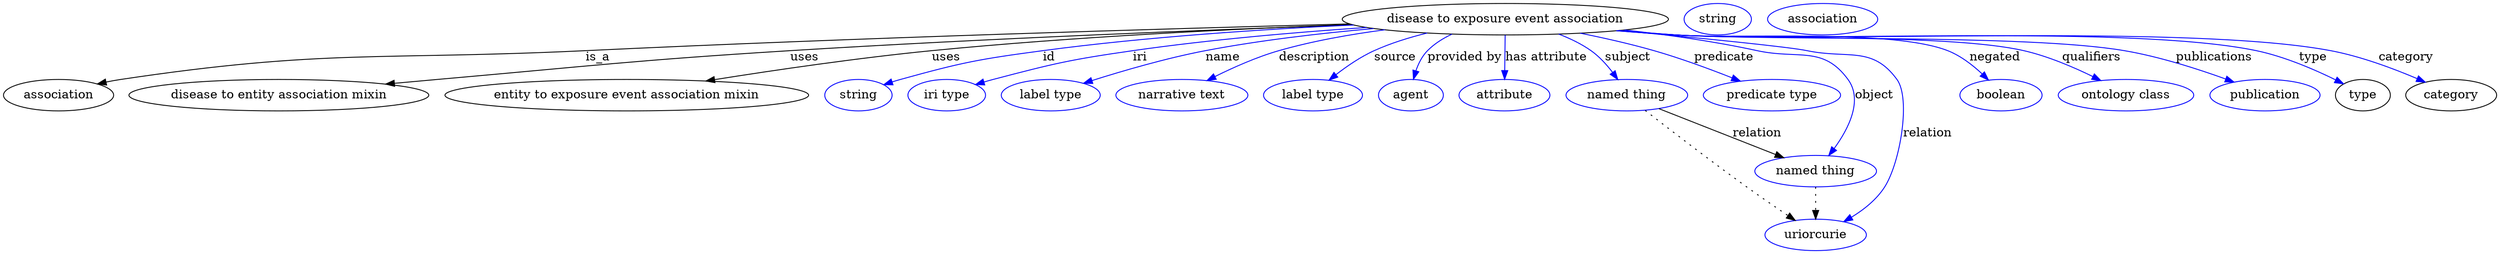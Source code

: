 digraph {
	graph [bb="0,0,2851,283"];
	node [label="\N"];
	"disease to exposure event association"	 [height=0.5,
		label="disease to exposure event association",
		pos="1718,265",
		width=5.1815];
	association	 [height=0.5,
		pos="63.044,178",
		width=1.7512];
	"disease to exposure event association" -> association	 [label=is_a,
		lp="685.04,221.5",
		pos="e,108.11,190.61 1537.8,260.29 1329.1,254.49 975.11,243.59 671.04,229 432.65,217.56 370.92,232.43 135.04,196 129.55,195.15 123.87,\
194.08 118.21,192.88"];
	"disease to entity association mixin"	 [height=0.5,
		pos="316.04,178",
		width=4.7662];
	"disease to exposure event association" -> "disease to entity association mixin"	 [label=uses,
		lp="924.54,221.5",
		pos="e,439.18,190.56 1542.2,258.99 1378,252.96 1126.3,242.61 908.04,229 725.15,217.6 679.56,212.4 497.04,196 481.55,194.61 465.31,193.08 \
449.19,191.53"];
	"entity to exposure event association mixin"	 [height=0.5,
		pos="714.04,178",
		width=5.7773];
	"disease to exposure event association" -> "entity to exposure event association mixin"	 [label=uses,
		lp="1075.5,221.5",
		pos="e,807.1,194.13 1539.7,259.71 1407,254.69 1221.4,245.39 1059,229 977.37,220.75 885.44,206.93 817.02,195.76"];
	id	 [color=blue,
		height=0.5,
		label=string,
		pos="978.04,178",
		width=1.0652];
	"disease to exposure event association" -> id	 [color=blue,
		label=id,
		lp="1195,221.5",
		pos="e,1007.2,189.79 1542.3,258.94 1438.8,253.9 1305.6,244.89 1188,229 1115.2,219.16 1096.7,216.3 1026,196 1023.1,195.14 1020,194.18 \
1016.9,193.17",
		style=solid];
	iri	 [color=blue,
		height=0.5,
		label="iri type",
		pos="1079,178",
		width=1.2277];
	"disease to exposure event association" -> iri	 [color=blue,
		label=iri,
		lp="1305,221.5",
		pos="e,1112.2,190 1558.6,255.6 1479.7,249.87 1383.1,241.25 1297,229 1223,218.46 1204.3,215.4 1132,196 1128.7,195.1 1125.3,194.11 1121.8,\
193.06",
		style=solid];
	name	 [color=blue,
		height=0.5,
		label="label type",
		pos="1198,178",
		width=1.5707];
	"disease to exposure event association" -> name	 [color=blue,
		label=name,
		lp="1396,221.5",
		pos="e,1236.8,191.23 1565.3,254.64 1505.8,249.13 1437.4,240.93 1376,229 1331.5,220.34 1281.9,205.71 1246.4,194.34",
		style=solid];
	description	 [color=blue,
		height=0.5,
		label="narrative text",
		pos="1348,178",
		width=2.0943];
	"disease to exposure event association" -> description	 [color=blue,
		label=description,
		lp="1498,221.5",
		pos="e,1377.6,194.82 1576.2,253.3 1537.1,247.96 1495,240.21 1457,229 1432.7,221.81 1407,209.97 1386.6,199.51",
		style=solid];
	source	 [color=blue,
		height=0.5,
		label="label type",
		pos="1498,178",
		width=1.5707];
	"disease to exposure event association" -> source	 [color=blue,
		label=source,
		lp="1591.5,221.5",
		pos="e,1516.9,195.24 1625.8,249.24 1605.9,244.14 1585.4,237.52 1567,229 1552,222.01 1537,211.45 1524.8,201.76",
		style=solid];
	"provided by"	 [color=blue,
		height=0.5,
		label=agent,
		pos="1610,178",
		width=1.0291];
	"disease to exposure event association" -> "provided by"	 [color=blue,
		label="provided by",
		lp="1671.5,221.5",
		pos="e,1613,196.01 1656.4,247.98 1646.3,243.1 1636.7,236.89 1629,229 1622.9,222.64 1618.7,214.09 1615.8,205.81",
		style=solid];
	"has attribute"	 [color=blue,
		height=0.5,
		label=attribute,
		pos="1717,178",
		width=1.4443];
	"disease to exposure event association" -> "has attribute"	 [color=blue,
		label="has attribute",
		lp="1765,221.5",
		pos="e,1717.3,196 1717.8,246.97 1717.7,235.19 1717.5,219.56 1717.4,206.16",
		style=solid];
	subject	 [color=blue,
		height=0.5,
		label="named thing",
		pos="1857,178",
		width=1.9318];
	"disease to exposure event association" -> subject	 [color=blue,
		label=subject,
		lp="1858.5,221.5",
		pos="e,1846.1,196.15 1780.2,247.95 1792.7,242.96 1805.3,236.72 1816,229 1825.3,222.37 1833.6,213.14 1840.2,204.34",
		style=solid];
	predicate	 [color=blue,
		height=0.5,
		label="predicate type",
		pos="2023,178",
		width=2.1845];
	"disease to exposure event association" -> predicate	 [color=blue,
		label=predicate,
		lp="1968.5,221.5",
		pos="e,1985.7,194 1806.6,249.11 1833.3,243.57 1862.6,236.78 1889,229 1918.6,220.33 1950.9,208.13 1976.3,197.83",
		style=solid];
	object	 [color=blue,
		height=0.5,
		label="named thing",
		pos="2074,91",
		width=1.9318];
	"disease to exposure event association" -> object	 [color=blue,
		label=object,
		lp="2141.5,178",
		pos="e,2089.7,108.83 1856.7,252.94 1904.7,247.4 1958.5,239.63 2007,229 2054.4,218.63 2082.4,235.13 2111,196 2128.5,172.21 2112,139.5 \
2095.8,116.94",
		style=solid];
	relation	 [color=blue,
		height=0.5,
		label=uriorcurie,
		pos="2074,18",
		width=1.6068];
	"disease to exposure event association" -> relation	 [color=blue,
		label=relation,
		lp="2202,134.5",
		pos="e,2106.9,33.068 1851.7,252.41 1940,243.86 2043.2,233.35 2064,229 2111.5,219.11 2139.4,235.13 2168,196 2184.4,173.65 2170.4,100.35 \
2153,73 2143.9,58.638 2129.5,46.998 2115.5,38.187",
		style=solid];
	negated	 [color=blue,
		height=0.5,
		label=boolean,
		pos="2286,178",
		width=1.2999];
	"disease to exposure event association" -> negated	 [color=blue,
		label=negated,
		lp="2279,221.5",
		pos="e,2271.1,195.29 1850,252.26 1871.4,250.38 1893.3,248.55 1914,247 1983.1,241.83 2160.7,254.49 2225,229 2239.6,223.23 2253.2,212.56 \
2263.9,202.46",
		style=solid];
	qualifiers	 [color=blue,
		height=0.5,
		label="ontology class",
		pos="2428,178",
		width=2.1484];
	"disease to exposure event association" -> qualifiers	 [color=blue,
		label=qualifiers,
		lp="2389,221.5",
		pos="e,2398.1,194.85 1848.7,252.15 1870.5,250.25 1892.9,248.45 1914,247 2002.4,240.95 2225.8,249.16 2312,229 2338.8,222.73 2367.2,210.41 \
2389.1,199.44",
		style=solid];
	publications	 [color=blue,
		height=0.5,
		label=publication,
		pos="2586,178",
		width=1.7512];
	"disease to exposure event association" -> publications	 [color=blue,
		label=publications,
		lp="2529,221.5",
		pos="e,2549.8,192.78 1847.9,252.03 1870,250.13 1892.6,248.36 1914,247 2027.9,239.78 2314.7,248.61 2427,229 2466.1,222.19 2508.8,208.11 \
2540.1,196.47",
		style=solid];
	type	 [height=0.5,
		pos="2698,178",
		width=0.86659];
	"disease to exposure event association" -> type	 [color=blue,
		label=type,
		lp="2642,221.5",
		pos="e,2675.3,190.74 1846.8,251.98 1869.2,250.06 1892.3,248.29 1914,247 2061.2,238.26 2432.8,259.29 2577,229 2608.8,222.34 2642.6,207.35 \
2666.3,195.34",
		style=solid];
	category	 [height=0.5,
		pos="2799,178",
		width=1.4443];
	"disease to exposure event association" -> category	 [color=blue,
		label=category,
		lp="2745,221.5",
		pos="e,2768.6,192.68 1846.6,251.95 1869,250.02 1892.2,248.26 1914,247 2080,237.39 2498.8,260.44 2662,229 2695.9,222.48 2732.4,208.53 \
2759.2,196.86",
		style=solid];
	subject -> object	 [label=relation,
		lp="2007,134.5",
		pos="e,2036.3,106.13 1894.8,162.85 1931.5,148.14 1987.3,125.78 2026.9,109.91"];
	subject -> relation	 [pos="e,2049.7,34.587 1879.3,160.61 1906.4,139.54 1953.7,103.12 1995,73 2010,62.085 2026.9,50.298 2041.1,40.446",
		style=dotted];
	object -> relation	 [pos="e,2074,36.09 2074,72.955 2074,64.883 2074,55.176 2074,46.182",
		style=dotted];
	association_type	 [color=blue,
		height=0.5,
		label=string,
		pos="1961,265",
		width=1.0652];
	association_category	 [color=blue,
		height=0.5,
		label=association,
		pos="2080,265",
		width=1.7512];
}
